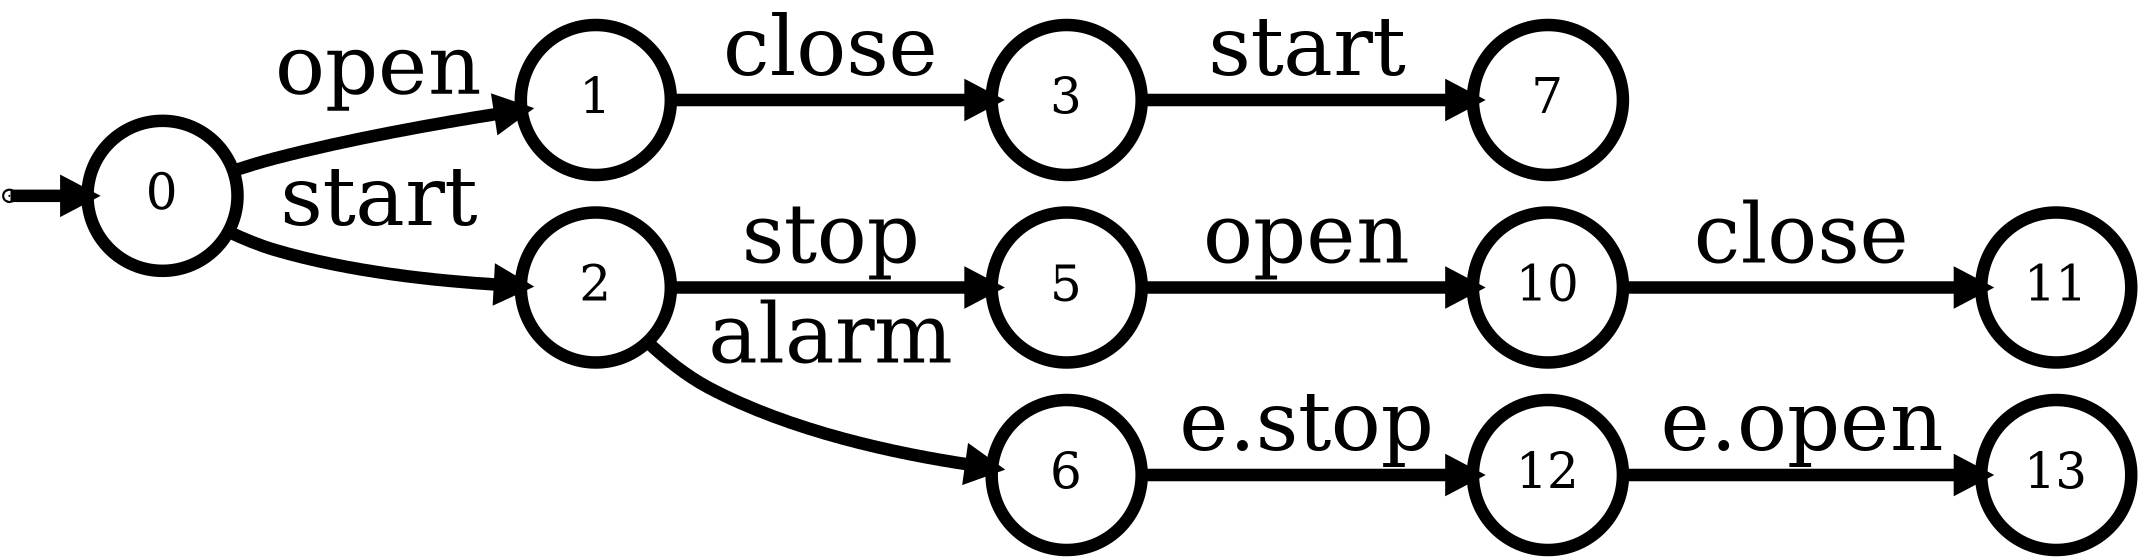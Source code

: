 digraph G {
    graph [pack="true" rankdir="LR" margin="0"];
    node [fontsize=24 penwidth=6 shape="circle" style="filled" height="1.0" width="1.0" fixedsize="true" fillcolor="white"];
    edge [fontsize=40 penwidth=6]
    zz [height="0" width="0" fixedsize="true" label="" fillcolor="black"];
    0 [];
    1 [];
    2 [];
    3 [];
    5 [];
    6 [];
    7 [];
    10 [];
    11 [];
    12 [];
    13 [];
    zz -> 0 [label=""];
    0 -> 1 [label="open"];
    0 -> 2 [label="start"];
    1 -> 3 [label="close"];
    2 -> 5 [label="stop"];
    3 -> 7 [label="start"];
    2 -> 6 [label="alarm"]
    5 -> 10 [label="open"]
    10 -> 11 [label="close"]
    6 -> 12 [label="e.stop"]
    12 -> 13 [label="e.open"]
}

